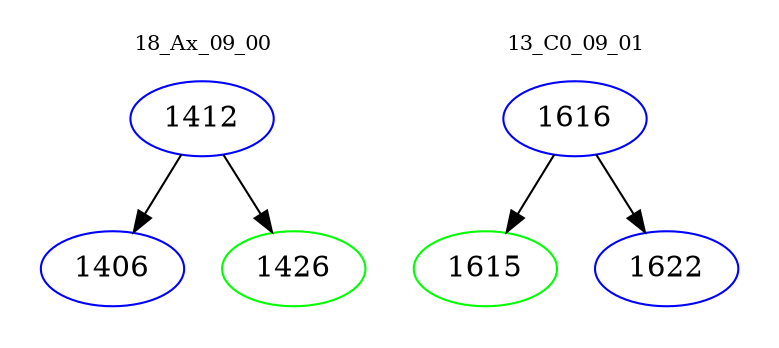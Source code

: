 digraph{
subgraph cluster_0 {
color = white
label = "18_Ax_09_00";
fontsize=10;
T0_1412 [label="1412", color="blue"]
T0_1412 -> T0_1406 [color="black"]
T0_1406 [label="1406", color="blue"]
T0_1412 -> T0_1426 [color="black"]
T0_1426 [label="1426", color="green"]
}
subgraph cluster_1 {
color = white
label = "13_C0_09_01";
fontsize=10;
T1_1616 [label="1616", color="blue"]
T1_1616 -> T1_1615 [color="black"]
T1_1615 [label="1615", color="green"]
T1_1616 -> T1_1622 [color="black"]
T1_1622 [label="1622", color="blue"]
}
}
